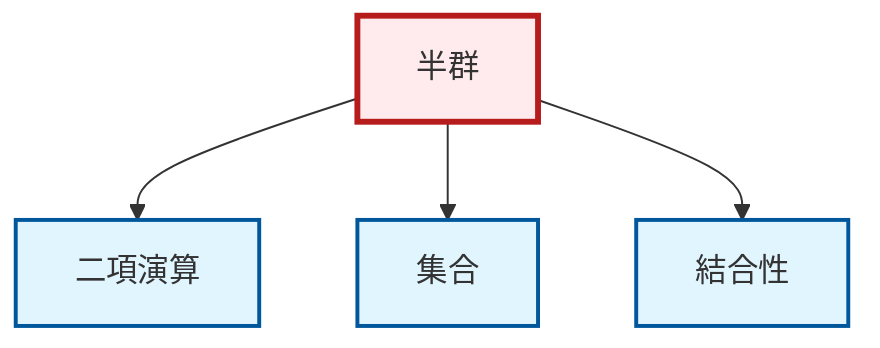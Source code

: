 graph TD
    classDef definition fill:#e1f5fe,stroke:#01579b,stroke-width:2px
    classDef theorem fill:#f3e5f5,stroke:#4a148c,stroke-width:2px
    classDef axiom fill:#fff3e0,stroke:#e65100,stroke-width:2px
    classDef example fill:#e8f5e9,stroke:#1b5e20,stroke-width:2px
    classDef current fill:#ffebee,stroke:#b71c1c,stroke-width:3px
    def-set["集合"]:::definition
    def-binary-operation["二項演算"]:::definition
    def-semigroup["半群"]:::definition
    def-associativity["結合性"]:::definition
    def-semigroup --> def-binary-operation
    def-semigroup --> def-set
    def-semigroup --> def-associativity
    class def-semigroup current